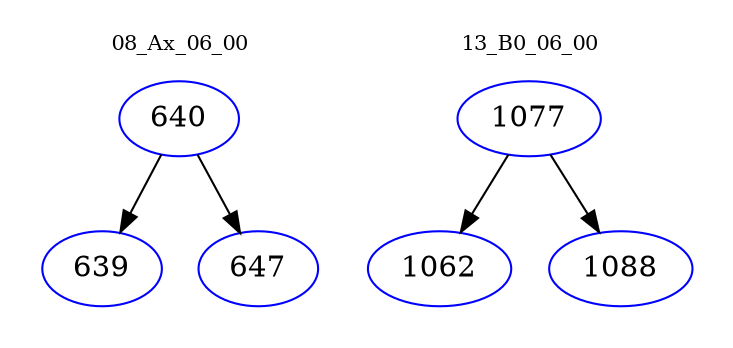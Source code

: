 digraph{
subgraph cluster_0 {
color = white
label = "08_Ax_06_00";
fontsize=10;
T0_640 [label="640", color="blue"]
T0_640 -> T0_639 [color="black"]
T0_639 [label="639", color="blue"]
T0_640 -> T0_647 [color="black"]
T0_647 [label="647", color="blue"]
}
subgraph cluster_1 {
color = white
label = "13_B0_06_00";
fontsize=10;
T1_1077 [label="1077", color="blue"]
T1_1077 -> T1_1062 [color="black"]
T1_1062 [label="1062", color="blue"]
T1_1077 -> T1_1088 [color="black"]
T1_1088 [label="1088", color="blue"]
}
}
